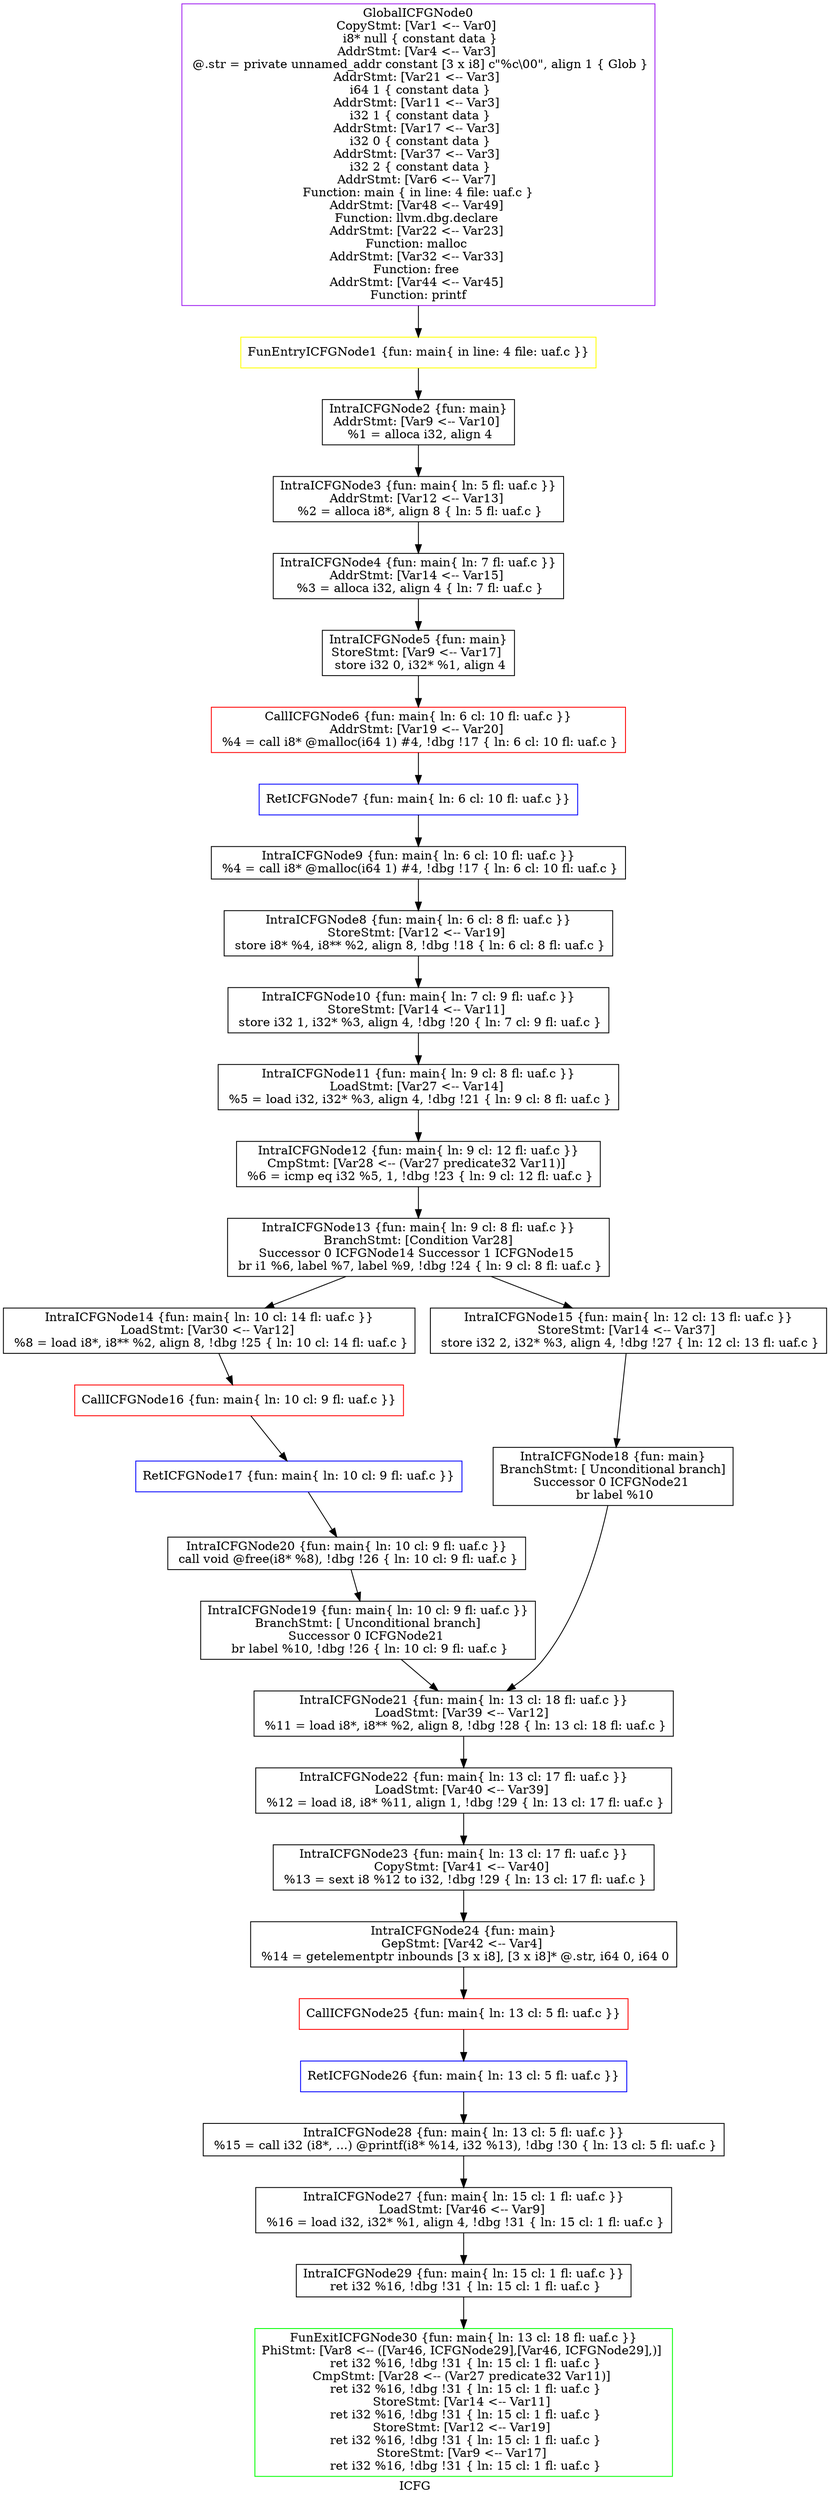 digraph "ICFG" {
	label="ICFG";

	Node0x7fc337730450 [shape=record,color=purple,label="{GlobalICFGNode0\nCopyStmt: [Var1 \<-- Var0]  \n i8* null \{ constant data \}\nAddrStmt: [Var4 \<-- Var3]  \n @.str = private unnamed_addr constant [3 x i8] c\"%c\\00\", align 1 \{ Glob  \}\nAddrStmt: [Var21 \<-- Var3]  \n i64 1 \{ constant data \}\nAddrStmt: [Var11 \<-- Var3]  \n i32 1 \{ constant data \}\nAddrStmt: [Var17 \<-- Var3]  \n i32 0 \{ constant data \}\nAddrStmt: [Var37 \<-- Var3]  \n i32 2 \{ constant data \}\nAddrStmt: [Var6 \<-- Var7]  \nFunction: main \{ in line: 4 file: uaf.c \}\nAddrStmt: [Var48 \<-- Var49]  \nFunction: llvm.dbg.declare \nAddrStmt: [Var22 \<-- Var23]  \nFunction: malloc \nAddrStmt: [Var32 \<-- Var33]  \nFunction: free \nAddrStmt: [Var44 \<-- Var45]  \nFunction: printf }"];
	Node0x7fc337730450 -> Node0x7fc337730510[style=solid];
	Node0x7fc337730510 [shape=record,color=yellow,label="{FunEntryICFGNode1 \{fun: main\{ in line: 4 file: uaf.c \}\}}"];
	Node0x7fc337730510 -> Node0x7fc337730600[style=solid];
	Node0x7fc337730600 [shape=record,color=black,label="{IntraICFGNode2 \{fun: main\}\nAddrStmt: [Var9 \<-- Var10]  \n   %1 = alloca i32, align 4 }"];
	Node0x7fc337730600 -> Node0x7fc337730790[style=solid];
	Node0x7fc337730790 [shape=record,color=black,label="{IntraICFGNode3 \{fun: main\{ ln: 5 fl: uaf.c \}\}\nAddrStmt: [Var12 \<-- Var13]  \n   %2 = alloca i8*, align 8 \{ ln: 5 fl: uaf.c \}}"];
	Node0x7fc337730790 -> Node0x7fc337730960[style=solid];
	Node0x7fc337730960 [shape=record,color=black,label="{IntraICFGNode4 \{fun: main\{ ln: 7 fl: uaf.c \}\}\nAddrStmt: [Var14 \<-- Var15]  \n   %3 = alloca i32, align 4 \{ ln: 7 fl: uaf.c \}}"];
	Node0x7fc337730960 -> Node0x7fc337730b60[style=solid];
	Node0x7fc337730b60 [shape=record,color=black,label="{IntraICFGNode5 \{fun: main\}\nStoreStmt: [Var9 \<-- Var17]  \n   store i32 0, i32* %1, align 4 }"];
	Node0x7fc337730b60 -> Node0x7fc33740a490[style=solid];
	Node0x7fc33740a490 [shape=record,color=red,label="{CallICFGNode6 \{fun: main\{ ln: 6  cl: 10  fl: uaf.c \}\}\nAddrStmt: [Var19 \<-- Var20]  \n   %4 = call i8* @malloc(i64 1) #4, !dbg !17 \{ ln: 6  cl: 10  fl: uaf.c \}}"];
	Node0x7fc33740a490 -> Node0x7fc33740a670[style=solid];
	Node0x7fc33740a670 [shape=record,color=blue,label="{RetICFGNode7 \{fun: main\{ ln: 6  cl: 10  fl: uaf.c \}\}}"];
	Node0x7fc33740a670 -> Node0x7fc33740a930[style=solid];
	Node0x7fc33740a8a0 [shape=record,color=black,label="{IntraICFGNode8 \{fun: main\{ ln: 6  cl: 8  fl: uaf.c \}\}\nStoreStmt: [Var12 \<-- Var19]  \n   store i8* %4, i8** %2, align 8, !dbg !18 \{ ln: 6  cl: 8  fl: uaf.c \}}"];
	Node0x7fc33740a8a0 -> Node0x7fc33740abf0[style=solid];
	Node0x7fc33740a930 [shape=record,color=black,label="{IntraICFGNode9 \{fun: main\{ ln: 6  cl: 10  fl: uaf.c \}\}\n   %4 = call i8* @malloc(i64 1) #4, !dbg !17 \{ ln: 6  cl: 10  fl: uaf.c \}}"];
	Node0x7fc33740a930 -> Node0x7fc33740a8a0[style=solid];
	Node0x7fc33740abf0 [shape=record,color=black,label="{IntraICFGNode10 \{fun: main\{ ln: 7  cl: 9  fl: uaf.c \}\}\nStoreStmt: [Var14 \<-- Var11]  \n   store i32 1, i32* %3, align 4, !dbg !20 \{ ln: 7  cl: 9  fl: uaf.c \}}"];
	Node0x7fc33740abf0 -> Node0x7fc33740ad80[style=solid];
	Node0x7fc33740ad80 [shape=record,color=black,label="{IntraICFGNode11 \{fun: main\{ ln: 9  cl: 8  fl: uaf.c \}\}\nLoadStmt: [Var27 \<-- Var14]  \n   %5 = load i32, i32* %3, align 4, !dbg !21 \{ ln: 9  cl: 8  fl: uaf.c \}}"];
	Node0x7fc33740ad80 -> Node0x7fc33740af10[style=solid];
	Node0x7fc33740af10 [shape=record,color=black,label="{IntraICFGNode12 \{fun: main\{ ln: 9  cl: 12  fl: uaf.c \}\}\nCmpStmt: [Var28 \<-- (Var27 predicate32 Var11)]  \n   %6 = icmp eq i32 %5, 1, !dbg !23 \{ ln: 9  cl: 12  fl: uaf.c \}}"];
	Node0x7fc33740af10 -> Node0x7fc33740b0a0[style=solid];
	Node0x7fc33740b0a0 [shape=record,color=black,label="{IntraICFGNode13 \{fun: main\{ ln: 9  cl: 8  fl: uaf.c \}\}\nBranchStmt: [Condition Var28]\nSuccessor 0 ICFGNode14   Successor 1 ICFGNode15   \n   br i1 %6, label %7, label %9, !dbg !24 \{ ln: 9  cl: 8  fl: uaf.c \}}"];
	Node0x7fc33740b0a0 -> Node0x7fc33740b240[style=solid];
	Node0x7fc33740b0a0 -> Node0x7fc33740b3d0[style=solid];
	Node0x7fc33740b240 [shape=record,color=black,label="{IntraICFGNode14 \{fun: main\{ ln: 10  cl: 14  fl: uaf.c \}\}\nLoadStmt: [Var30 \<-- Var12]  \n   %8 = load i8*, i8** %2, align 8, !dbg !25 \{ ln: 10  cl: 14  fl: uaf.c \}}"];
	Node0x7fc33740b240 -> Node0x7fc33740b620[style=solid];
	Node0x7fc33740b3d0 [shape=record,color=black,label="{IntraICFGNode15 \{fun: main\{ ln: 12  cl: 13  fl: uaf.c \}\}\nStoreStmt: [Var14 \<-- Var37]  \n   store i32 2, i32* %3, align 4, !dbg !27 \{ ln: 12  cl: 13  fl: uaf.c \}}"];
	Node0x7fc33740b3d0 -> Node0x7fc33740b9c0[style=solid];
	Node0x7fc33740b620 [shape=record,color=red,label="{CallICFGNode16 \{fun: main\{ ln: 10  cl: 9  fl: uaf.c \}\}}"];
	Node0x7fc33740b620 -> Node0x7fc33740b6d0[style=solid];
	Node0x7fc33740b6d0 [shape=record,color=blue,label="{RetICFGNode17 \{fun: main\{ ln: 10  cl: 9  fl: uaf.c \}\}}"];
	Node0x7fc33740b6d0 -> Node0x7fc33740bbe0[style=solid];
	Node0x7fc33740b9c0 [shape=record,color=black,label="{IntraICFGNode18 \{fun: main\}\nBranchStmt: [ Unconditional branch]\nSuccessor 0 ICFGNode21   \n   br label %10 }"];
	Node0x7fc33740b9c0 -> Node0x7fc33740be00[style=solid];
	Node0x7fc33740bb50 [shape=record,color=black,label="{IntraICFGNode19 \{fun: main\{ ln: 10  cl: 9  fl: uaf.c \}\}\nBranchStmt: [ Unconditional branch]\nSuccessor 0 ICFGNode21   \n   br label %10, !dbg !26 \{ ln: 10  cl: 9  fl: uaf.c \}}"];
	Node0x7fc33740bb50 -> Node0x7fc33740be00[style=solid];
	Node0x7fc33740bbe0 [shape=record,color=black,label="{IntraICFGNode20 \{fun: main\{ ln: 10  cl: 9  fl: uaf.c \}\}\n   call void @free(i8* %8), !dbg !26 \{ ln: 10  cl: 9  fl: uaf.c \}}"];
	Node0x7fc33740bbe0 -> Node0x7fc33740bb50[style=solid];
	Node0x7fc33740be00 [shape=record,color=black,label="{IntraICFGNode21 \{fun: main\{ ln: 13  cl: 18  fl: uaf.c \}\}\nLoadStmt: [Var39 \<-- Var12]  \n   %11 = load i8*, i8** %2, align 8, !dbg !28 \{ ln: 13  cl: 18  fl: uaf.c \}}"];
	Node0x7fc33740be00 -> Node0x7fc33740bff0[style=solid];
	Node0x7fc33740bff0 [shape=record,color=black,label="{IntraICFGNode22 \{fun: main\{ ln: 13  cl: 17  fl: uaf.c \}\}\nLoadStmt: [Var40 \<-- Var39]  \n   %12 = load i8, i8* %11, align 1, !dbg !29 \{ ln: 13  cl: 17  fl: uaf.c \}}"];
	Node0x7fc33740bff0 -> Node0x7fc33740c1c0[style=solid];
	Node0x7fc33740c1c0 [shape=record,color=black,label="{IntraICFGNode23 \{fun: main\{ ln: 13  cl: 17  fl: uaf.c \}\}\nCopyStmt: [Var41 \<-- Var40]  \n   %13 = sext i8 %12 to i32, !dbg !29 \{ ln: 13  cl: 17  fl: uaf.c \}}"];
	Node0x7fc33740c1c0 -> Node0x7fc33740c350[style=solid];
	Node0x7fc33740c350 [shape=record,color=black,label="{IntraICFGNode24 \{fun: main\}\nGepStmt: [Var42 \<-- Var4]  \n   %14 = getelementptr inbounds [3 x i8], [3 x i8]* @.str, i64 0, i64 0 }"];
	Node0x7fc33740c350 -> Node0x7fc33740c4e0[style=solid];
	Node0x7fc33740c4e0 [shape=record,color=red,label="{CallICFGNode25 \{fun: main\{ ln: 13  cl: 5  fl: uaf.c \}\}}"];
	Node0x7fc33740c4e0 -> Node0x7fc33740c6c0[style=solid];
	Node0x7fc33740c6c0 [shape=record,color=blue,label="{RetICFGNode26 \{fun: main\{ ln: 13  cl: 5  fl: uaf.c \}\}}"];
	Node0x7fc33740c6c0 -> Node0x7fc33740c880[style=solid];
	Node0x7fc33740ca80 [shape=record,color=black,label="{IntraICFGNode27 \{fun: main\{ ln: 15  cl: 1  fl: uaf.c \}\}\nLoadStmt: [Var46 \<-- Var9]  \n   %16 = load i32, i32* %1, align 4, !dbg !31 \{ ln: 15  cl: 1  fl: uaf.c \}}"];
	Node0x7fc33740ca80 -> Node0x7fc33740e560[style=solid];
	Node0x7fc33740c880 [shape=record,color=black,label="{IntraICFGNode28 \{fun: main\{ ln: 13  cl: 5  fl: uaf.c \}\}\n   %15 = call i32 (i8*, ...) @printf(i8* %14, i32 %13), !dbg !30 \{ ln: 13  cl: 5  fl: uaf.c \}}"];
	Node0x7fc33740c880 -> Node0x7fc33740ca80[style=solid];
	Node0x7fc33740e560 [shape=record,color=black,label="{IntraICFGNode29 \{fun: main\{ ln: 15  cl: 1  fl: uaf.c \}\}\n   ret i32 %16, !dbg !31 \{ ln: 15  cl: 1  fl: uaf.c \}}"];
	Node0x7fc33740e560 -> Node0x7fc33740e6c0[style=solid];
	Node0x7fc33740e6c0 [shape=record,color=green,label="{FunExitICFGNode30 \{fun: main\{ ln: 13  cl: 18  fl: uaf.c \}\}\nPhiStmt: [Var8 \<-- ([Var46, ICFGNode29],[Var46, ICFGNode29],)]  \n   ret i32 %16, !dbg !31 \{ ln: 15  cl: 1  fl: uaf.c \}\nCmpStmt: [Var28 \<-- (Var27 predicate32 Var11)]  \n   ret i32 %16, !dbg !31 \{ ln: 15  cl: 1  fl: uaf.c \}\nStoreStmt: [Var14 \<-- Var11]  \n   ret i32 %16, !dbg !31 \{ ln: 15  cl: 1  fl: uaf.c \}\nStoreStmt: [Var12 \<-- Var19]  \n   ret i32 %16, !dbg !31 \{ ln: 15  cl: 1  fl: uaf.c \}\nStoreStmt: [Var9 \<-- Var17]  \n   ret i32 %16, !dbg !31 \{ ln: 15  cl: 1  fl: uaf.c \}}"];
}
